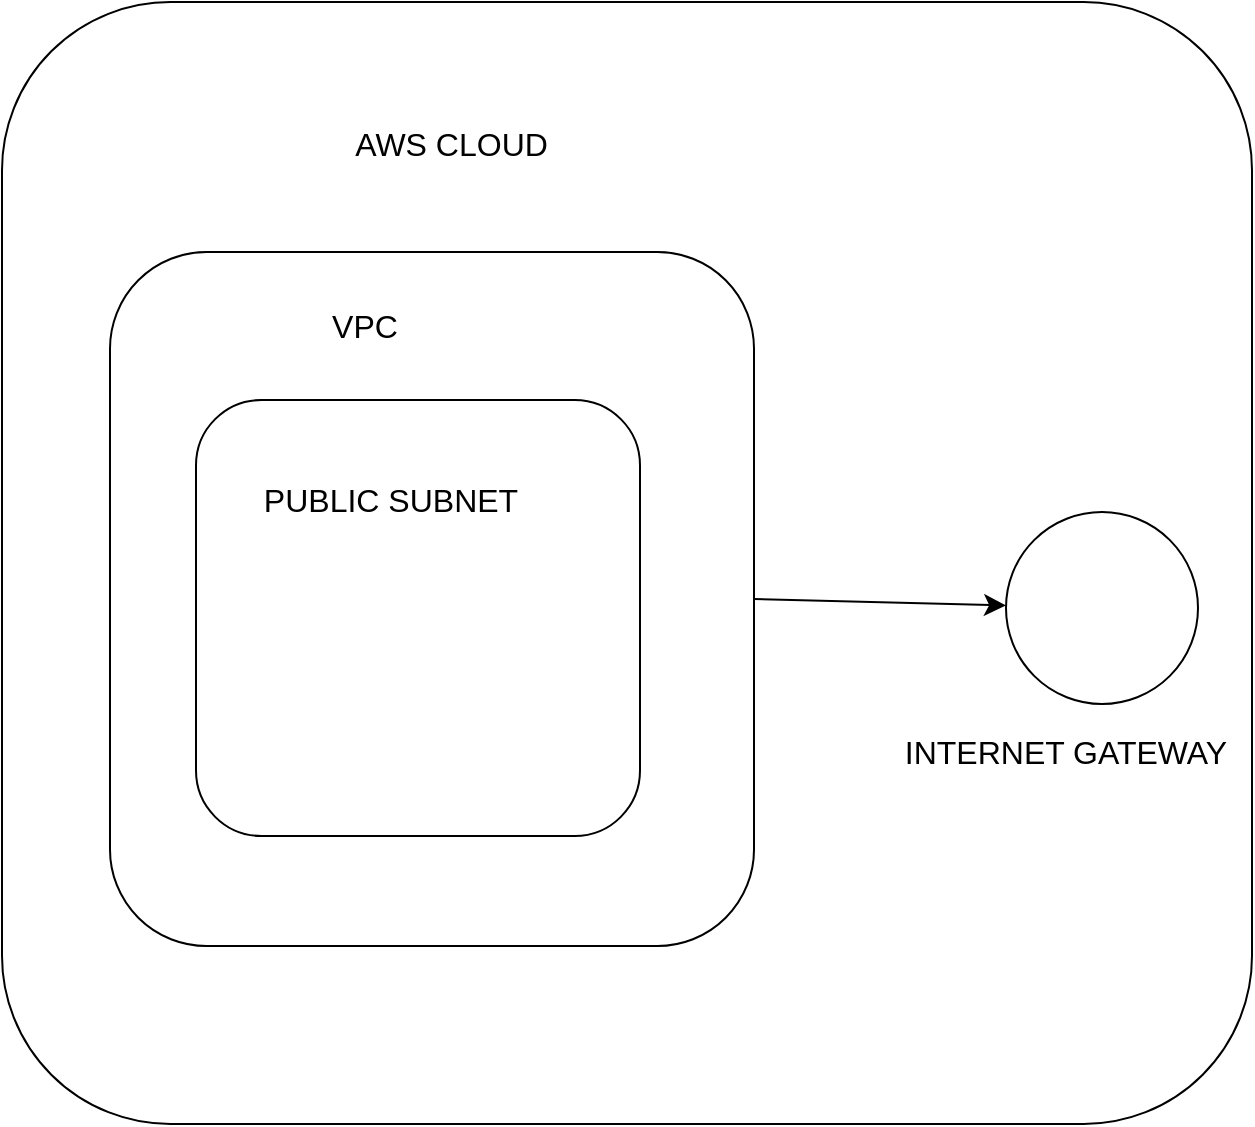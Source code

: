 <mxfile version="24.7.17">
  <diagram name="Page-1" id="btIFBhcpm8LsQrRMi7zJ">
    <mxGraphModel dx="1149" dy="1336" grid="0" gridSize="10" guides="1" tooltips="1" connect="1" arrows="1" fold="1" page="0" pageScale="1" pageWidth="850" pageHeight="1100" math="0" shadow="0">
      <root>
        <mxCell id="0" />
        <mxCell id="1" parent="0" />
        <mxCell id="rEqulXHnDxbmBJWCOcXF-2" value="" style="rounded=1;whiteSpace=wrap;html=1;" vertex="1" parent="1">
          <mxGeometry x="-88" y="-123" width="625" height="561" as="geometry" />
        </mxCell>
        <mxCell id="rEqulXHnDxbmBJWCOcXF-20" style="edgeStyle=none;curved=1;rounded=0;orthogonalLoop=1;jettySize=auto;html=1;exitX=1;exitY=0.5;exitDx=0;exitDy=0;fontSize=12;startSize=8;endSize=8;" edge="1" parent="1" source="rEqulXHnDxbmBJWCOcXF-3" target="rEqulXHnDxbmBJWCOcXF-18">
          <mxGeometry relative="1" as="geometry" />
        </mxCell>
        <mxCell id="rEqulXHnDxbmBJWCOcXF-3" value="" style="rounded=1;whiteSpace=wrap;html=1;" vertex="1" parent="1">
          <mxGeometry x="-34" y="2" width="322" height="347" as="geometry" />
        </mxCell>
        <mxCell id="rEqulXHnDxbmBJWCOcXF-5" value="" style="rounded=1;whiteSpace=wrap;html=1;" vertex="1" parent="1">
          <mxGeometry x="9" y="76" width="222" height="218" as="geometry" />
        </mxCell>
        <mxCell id="rEqulXHnDxbmBJWCOcXF-18" value="" style="ellipse;whiteSpace=wrap;html=1;aspect=fixed;" vertex="1" parent="1">
          <mxGeometry x="414" y="132" width="96" height="96" as="geometry" />
        </mxCell>
        <mxCell id="rEqulXHnDxbmBJWCOcXF-22" value="AWS CLOUD&amp;nbsp;" style="text;strokeColor=none;fillColor=none;html=1;align=center;verticalAlign=middle;whiteSpace=wrap;rounded=0;fontSize=16;" vertex="1" parent="1">
          <mxGeometry x="-11" y="-81" width="300" height="57" as="geometry" />
        </mxCell>
        <mxCell id="rEqulXHnDxbmBJWCOcXF-23" value="VPC" style="text;strokeColor=none;fillColor=none;html=1;align=center;verticalAlign=middle;whiteSpace=wrap;rounded=0;fontSize=16;" vertex="1" parent="1">
          <mxGeometry y="18" width="187" height="42" as="geometry" />
        </mxCell>
        <mxCell id="rEqulXHnDxbmBJWCOcXF-24" value="PUBLIC SUBNET" style="text;strokeColor=none;fillColor=none;html=1;align=center;verticalAlign=middle;whiteSpace=wrap;rounded=0;fontSize=16;" vertex="1" parent="1">
          <mxGeometry x="23" y="102" width="167" height="47" as="geometry" />
        </mxCell>
        <mxCell id="rEqulXHnDxbmBJWCOcXF-25" value="INTERNET GATEWAY" style="text;strokeColor=none;fillColor=none;html=1;align=center;verticalAlign=middle;whiteSpace=wrap;rounded=0;fontSize=16;" vertex="1" parent="1">
          <mxGeometry x="351" y="237" width="186" height="30" as="geometry" />
        </mxCell>
      </root>
    </mxGraphModel>
  </diagram>
</mxfile>
